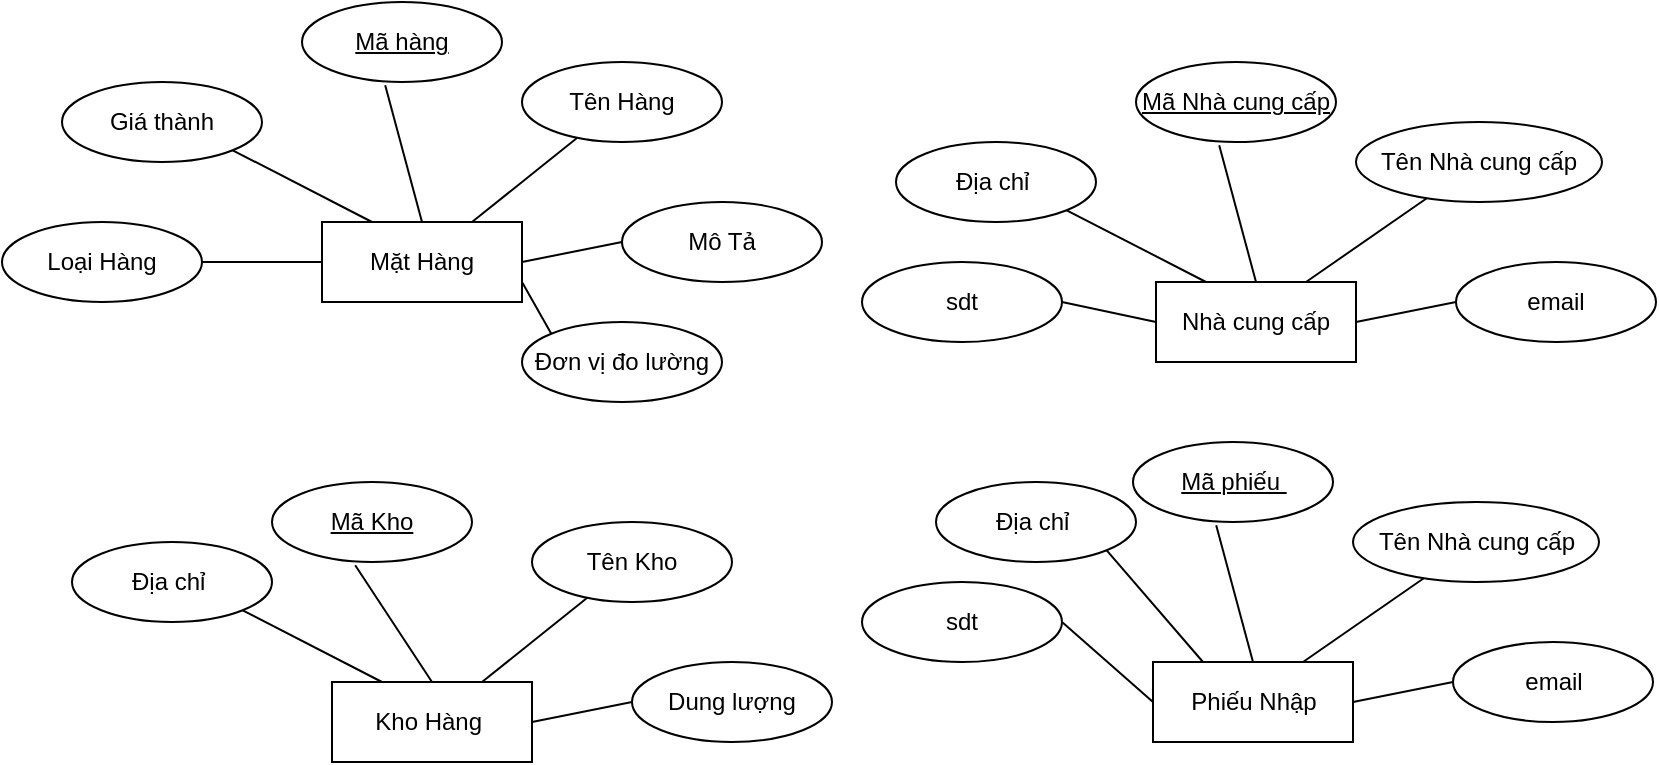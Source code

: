 <mxfile version="24.6.4" type="github">
  <diagram name="Trang-1" id="06NiPbeSpcmdZFb_LeKn">
    <mxGraphModel dx="1276" dy="508" grid="1" gridSize="10" guides="1" tooltips="1" connect="1" arrows="1" fold="1" page="1" pageScale="1" pageWidth="827" pageHeight="1169" math="0" shadow="0">
      <root>
        <mxCell id="0" />
        <mxCell id="1" parent="0" />
        <mxCell id="-ROXyZ5aeN6AtwtJs4if-1" value="Mặt Hàng" style="whiteSpace=wrap;html=1;align=center;" vertex="1" parent="1">
          <mxGeometry x="160" y="140" width="100" height="40" as="geometry" />
        </mxCell>
        <mxCell id="-ROXyZ5aeN6AtwtJs4if-3" value="" style="endArrow=none;html=1;rounded=0;exitX=0.75;exitY=0;exitDx=0;exitDy=0;" edge="1" parent="1" source="-ROXyZ5aeN6AtwtJs4if-1" target="-ROXyZ5aeN6AtwtJs4if-7">
          <mxGeometry relative="1" as="geometry">
            <mxPoint x="430" y="220" as="sourcePoint" />
            <mxPoint x="210" as="targetPoint" />
          </mxGeometry>
        </mxCell>
        <mxCell id="-ROXyZ5aeN6AtwtJs4if-7" value="Tên Hàng" style="ellipse;whiteSpace=wrap;html=1;align=center;" vertex="1" parent="1">
          <mxGeometry x="260" y="60" width="100" height="40" as="geometry" />
        </mxCell>
        <mxCell id="-ROXyZ5aeN6AtwtJs4if-8" value="Mã hàng" style="ellipse;whiteSpace=wrap;html=1;align=center;fontStyle=4;" vertex="1" parent="1">
          <mxGeometry x="150" y="30" width="100" height="40" as="geometry" />
        </mxCell>
        <mxCell id="-ROXyZ5aeN6AtwtJs4if-10" value="" style="endArrow=none;html=1;rounded=0;exitX=0.416;exitY=1.04;exitDx=0;exitDy=0;exitPerimeter=0;entryX=0.5;entryY=0;entryDx=0;entryDy=0;" edge="1" parent="1" source="-ROXyZ5aeN6AtwtJs4if-8" target="-ROXyZ5aeN6AtwtJs4if-1">
          <mxGeometry relative="1" as="geometry">
            <mxPoint x="430" y="220" as="sourcePoint" />
            <mxPoint x="590" y="220" as="targetPoint" />
          </mxGeometry>
        </mxCell>
        <mxCell id="-ROXyZ5aeN6AtwtJs4if-11" value="Mô Tả" style="ellipse;whiteSpace=wrap;html=1;align=center;" vertex="1" parent="1">
          <mxGeometry x="310" y="130" width="100" height="40" as="geometry" />
        </mxCell>
        <mxCell id="-ROXyZ5aeN6AtwtJs4if-12" value="" style="endArrow=none;html=1;rounded=0;exitX=1;exitY=0.5;exitDx=0;exitDy=0;entryX=0;entryY=0.5;entryDx=0;entryDy=0;" edge="1" parent="1" source="-ROXyZ5aeN6AtwtJs4if-1" target="-ROXyZ5aeN6AtwtJs4if-11">
          <mxGeometry relative="1" as="geometry">
            <mxPoint x="245" y="150" as="sourcePoint" />
            <mxPoint x="298" y="108" as="targetPoint" />
          </mxGeometry>
        </mxCell>
        <mxCell id="-ROXyZ5aeN6AtwtJs4if-13" value="Đơn vị đo lường" style="ellipse;whiteSpace=wrap;html=1;align=center;" vertex="1" parent="1">
          <mxGeometry x="260" y="190" width="100" height="40" as="geometry" />
        </mxCell>
        <mxCell id="-ROXyZ5aeN6AtwtJs4if-14" value="" style="endArrow=none;html=1;rounded=0;exitX=1;exitY=0.75;exitDx=0;exitDy=0;entryX=0;entryY=0;entryDx=0;entryDy=0;" edge="1" parent="1" source="-ROXyZ5aeN6AtwtJs4if-1" target="-ROXyZ5aeN6AtwtJs4if-13">
          <mxGeometry relative="1" as="geometry">
            <mxPoint x="270" y="170" as="sourcePoint" />
            <mxPoint x="320" y="160" as="targetPoint" />
          </mxGeometry>
        </mxCell>
        <mxCell id="-ROXyZ5aeN6AtwtJs4if-15" value="Giá thành" style="ellipse;whiteSpace=wrap;html=1;align=center;" vertex="1" parent="1">
          <mxGeometry x="30" y="70" width="100" height="40" as="geometry" />
        </mxCell>
        <mxCell id="-ROXyZ5aeN6AtwtJs4if-16" value="" style="endArrow=none;html=1;rounded=0;exitX=1;exitY=1;exitDx=0;exitDy=0;entryX=0.25;entryY=0;entryDx=0;entryDy=0;" edge="1" parent="1" source="-ROXyZ5aeN6AtwtJs4if-15" target="-ROXyZ5aeN6AtwtJs4if-1">
          <mxGeometry relative="1" as="geometry">
            <mxPoint x="202" y="82" as="sourcePoint" />
            <mxPoint x="220" y="150" as="targetPoint" />
          </mxGeometry>
        </mxCell>
        <mxCell id="-ROXyZ5aeN6AtwtJs4if-17" value="Loại Hàng" style="ellipse;whiteSpace=wrap;html=1;align=center;" vertex="1" parent="1">
          <mxGeometry y="140" width="100" height="40" as="geometry" />
        </mxCell>
        <mxCell id="-ROXyZ5aeN6AtwtJs4if-18" value="" style="endArrow=none;html=1;rounded=0;exitX=1;exitY=0.5;exitDx=0;exitDy=0;entryX=0;entryY=0.5;entryDx=0;entryDy=0;" edge="1" parent="1" source="-ROXyZ5aeN6AtwtJs4if-17" target="-ROXyZ5aeN6AtwtJs4if-1">
          <mxGeometry relative="1" as="geometry">
            <mxPoint x="125" y="114" as="sourcePoint" />
            <mxPoint x="195" y="150" as="targetPoint" />
          </mxGeometry>
        </mxCell>
        <mxCell id="-ROXyZ5aeN6AtwtJs4if-19" value="Kho Hàng&amp;nbsp;" style="whiteSpace=wrap;html=1;align=center;" vertex="1" parent="1">
          <mxGeometry x="165" y="370" width="100" height="40" as="geometry" />
        </mxCell>
        <mxCell id="-ROXyZ5aeN6AtwtJs4if-20" value="" style="endArrow=none;html=1;rounded=0;exitX=0.75;exitY=0;exitDx=0;exitDy=0;" edge="1" source="-ROXyZ5aeN6AtwtJs4if-19" target="-ROXyZ5aeN6AtwtJs4if-21" parent="1">
          <mxGeometry relative="1" as="geometry">
            <mxPoint x="435" y="450" as="sourcePoint" />
            <mxPoint x="215" y="230" as="targetPoint" />
          </mxGeometry>
        </mxCell>
        <mxCell id="-ROXyZ5aeN6AtwtJs4if-21" value="Tên Kho" style="ellipse;whiteSpace=wrap;html=1;align=center;" vertex="1" parent="1">
          <mxGeometry x="265" y="290" width="100" height="40" as="geometry" />
        </mxCell>
        <mxCell id="-ROXyZ5aeN6AtwtJs4if-22" value="Mã Kho" style="ellipse;whiteSpace=wrap;html=1;align=center;fontStyle=4;" vertex="1" parent="1">
          <mxGeometry x="135" y="270" width="100" height="40" as="geometry" />
        </mxCell>
        <mxCell id="-ROXyZ5aeN6AtwtJs4if-23" value="" style="endArrow=none;html=1;rounded=0;exitX=0.416;exitY=1.04;exitDx=0;exitDy=0;exitPerimeter=0;entryX=0.5;entryY=0;entryDx=0;entryDy=0;" edge="1" source="-ROXyZ5aeN6AtwtJs4if-22" target="-ROXyZ5aeN6AtwtJs4if-19" parent="1">
          <mxGeometry relative="1" as="geometry">
            <mxPoint x="435" y="450" as="sourcePoint" />
            <mxPoint x="595" y="450" as="targetPoint" />
          </mxGeometry>
        </mxCell>
        <mxCell id="-ROXyZ5aeN6AtwtJs4if-24" value="Dung lượng" style="ellipse;whiteSpace=wrap;html=1;align=center;" vertex="1" parent="1">
          <mxGeometry x="315" y="360" width="100" height="40" as="geometry" />
        </mxCell>
        <mxCell id="-ROXyZ5aeN6AtwtJs4if-25" value="" style="endArrow=none;html=1;rounded=0;exitX=1;exitY=0.5;exitDx=0;exitDy=0;entryX=0;entryY=0.5;entryDx=0;entryDy=0;" edge="1" source="-ROXyZ5aeN6AtwtJs4if-19" target="-ROXyZ5aeN6AtwtJs4if-24" parent="1">
          <mxGeometry relative="1" as="geometry">
            <mxPoint x="250" y="380" as="sourcePoint" />
            <mxPoint x="303" y="338" as="targetPoint" />
          </mxGeometry>
        </mxCell>
        <mxCell id="-ROXyZ5aeN6AtwtJs4if-28" value="Địa chỉ&amp;nbsp;" style="ellipse;whiteSpace=wrap;html=1;align=center;" vertex="1" parent="1">
          <mxGeometry x="35" y="300" width="100" height="40" as="geometry" />
        </mxCell>
        <mxCell id="-ROXyZ5aeN6AtwtJs4if-29" value="" style="endArrow=none;html=1;rounded=0;exitX=1;exitY=1;exitDx=0;exitDy=0;entryX=0.25;entryY=0;entryDx=0;entryDy=0;" edge="1" source="-ROXyZ5aeN6AtwtJs4if-28" target="-ROXyZ5aeN6AtwtJs4if-19" parent="1">
          <mxGeometry relative="1" as="geometry">
            <mxPoint x="207" y="312" as="sourcePoint" />
            <mxPoint x="225" y="380" as="targetPoint" />
          </mxGeometry>
        </mxCell>
        <mxCell id="-ROXyZ5aeN6AtwtJs4if-32" value="Nhà cung cấp" style="whiteSpace=wrap;html=1;align=center;" vertex="1" parent="1">
          <mxGeometry x="577" y="170" width="100" height="40" as="geometry" />
        </mxCell>
        <mxCell id="-ROXyZ5aeN6AtwtJs4if-33" value="" style="endArrow=none;html=1;rounded=0;exitX=0.75;exitY=0;exitDx=0;exitDy=0;" edge="1" source="-ROXyZ5aeN6AtwtJs4if-32" target="-ROXyZ5aeN6AtwtJs4if-34" parent="1">
          <mxGeometry relative="1" as="geometry">
            <mxPoint x="847" y="250" as="sourcePoint" />
            <mxPoint x="627" y="30" as="targetPoint" />
          </mxGeometry>
        </mxCell>
        <mxCell id="-ROXyZ5aeN6AtwtJs4if-34" value="Tên Nhà cung cấp" style="ellipse;whiteSpace=wrap;html=1;align=center;" vertex="1" parent="1">
          <mxGeometry x="677" y="90" width="123" height="40" as="geometry" />
        </mxCell>
        <mxCell id="-ROXyZ5aeN6AtwtJs4if-35" value="Mã Nhà cung cấp" style="ellipse;whiteSpace=wrap;html=1;align=center;fontStyle=4;" vertex="1" parent="1">
          <mxGeometry x="567" y="60" width="100" height="40" as="geometry" />
        </mxCell>
        <mxCell id="-ROXyZ5aeN6AtwtJs4if-36" value="" style="endArrow=none;html=1;rounded=0;exitX=0.416;exitY=1.04;exitDx=0;exitDy=0;exitPerimeter=0;entryX=0.5;entryY=0;entryDx=0;entryDy=0;" edge="1" source="-ROXyZ5aeN6AtwtJs4if-35" target="-ROXyZ5aeN6AtwtJs4if-32" parent="1">
          <mxGeometry relative="1" as="geometry">
            <mxPoint x="847" y="250" as="sourcePoint" />
            <mxPoint x="1007" y="250" as="targetPoint" />
          </mxGeometry>
        </mxCell>
        <mxCell id="-ROXyZ5aeN6AtwtJs4if-37" value="email" style="ellipse;whiteSpace=wrap;html=1;align=center;" vertex="1" parent="1">
          <mxGeometry x="727" y="160" width="100" height="40" as="geometry" />
        </mxCell>
        <mxCell id="-ROXyZ5aeN6AtwtJs4if-38" value="" style="endArrow=none;html=1;rounded=0;exitX=1;exitY=0.5;exitDx=0;exitDy=0;entryX=0;entryY=0.5;entryDx=0;entryDy=0;" edge="1" source="-ROXyZ5aeN6AtwtJs4if-32" target="-ROXyZ5aeN6AtwtJs4if-37" parent="1">
          <mxGeometry relative="1" as="geometry">
            <mxPoint x="662" y="180" as="sourcePoint" />
            <mxPoint x="715" y="138" as="targetPoint" />
          </mxGeometry>
        </mxCell>
        <mxCell id="-ROXyZ5aeN6AtwtJs4if-39" value="Địa chỉ&amp;nbsp;" style="ellipse;whiteSpace=wrap;html=1;align=center;" vertex="1" parent="1">
          <mxGeometry x="447" y="100" width="100" height="40" as="geometry" />
        </mxCell>
        <mxCell id="-ROXyZ5aeN6AtwtJs4if-40" value="" style="endArrow=none;html=1;rounded=0;exitX=1;exitY=1;exitDx=0;exitDy=0;entryX=0.25;entryY=0;entryDx=0;entryDy=0;" edge="1" source="-ROXyZ5aeN6AtwtJs4if-39" target="-ROXyZ5aeN6AtwtJs4if-32" parent="1">
          <mxGeometry relative="1" as="geometry">
            <mxPoint x="619" y="112" as="sourcePoint" />
            <mxPoint x="637" y="180" as="targetPoint" />
          </mxGeometry>
        </mxCell>
        <mxCell id="-ROXyZ5aeN6AtwtJs4if-41" value="sdt" style="ellipse;whiteSpace=wrap;html=1;align=center;" vertex="1" parent="1">
          <mxGeometry x="430" y="160" width="100" height="40" as="geometry" />
        </mxCell>
        <mxCell id="-ROXyZ5aeN6AtwtJs4if-42" value="" style="endArrow=none;html=1;rounded=0;exitX=1;exitY=0.5;exitDx=0;exitDy=0;entryX=0;entryY=0.5;entryDx=0;entryDy=0;" edge="1" parent="1" source="-ROXyZ5aeN6AtwtJs4if-41" target="-ROXyZ5aeN6AtwtJs4if-32">
          <mxGeometry relative="1" as="geometry">
            <mxPoint x="542" y="144" as="sourcePoint" />
            <mxPoint x="612" y="180" as="targetPoint" />
          </mxGeometry>
        </mxCell>
        <mxCell id="-ROXyZ5aeN6AtwtJs4if-43" value="Phiếu Nhập" style="whiteSpace=wrap;html=1;align=center;" vertex="1" parent="1">
          <mxGeometry x="575.5" y="360" width="100" height="40" as="geometry" />
        </mxCell>
        <mxCell id="-ROXyZ5aeN6AtwtJs4if-44" value="" style="endArrow=none;html=1;rounded=0;exitX=0.75;exitY=0;exitDx=0;exitDy=0;" edge="1" source="-ROXyZ5aeN6AtwtJs4if-43" target="-ROXyZ5aeN6AtwtJs4if-45" parent="1">
          <mxGeometry relative="1" as="geometry">
            <mxPoint x="845.5" y="440" as="sourcePoint" />
            <mxPoint x="625.5" y="220" as="targetPoint" />
          </mxGeometry>
        </mxCell>
        <mxCell id="-ROXyZ5aeN6AtwtJs4if-45" value="Tên Nhà cung cấp" style="ellipse;whiteSpace=wrap;html=1;align=center;" vertex="1" parent="1">
          <mxGeometry x="675.5" y="280" width="123" height="40" as="geometry" />
        </mxCell>
        <mxCell id="-ROXyZ5aeN6AtwtJs4if-46" value="Mã phiếu&amp;nbsp;" style="ellipse;whiteSpace=wrap;html=1;align=center;fontStyle=4;" vertex="1" parent="1">
          <mxGeometry x="565.5" y="250" width="100" height="40" as="geometry" />
        </mxCell>
        <mxCell id="-ROXyZ5aeN6AtwtJs4if-47" value="" style="endArrow=none;html=1;rounded=0;exitX=0.416;exitY=1.04;exitDx=0;exitDy=0;exitPerimeter=0;entryX=0.5;entryY=0;entryDx=0;entryDy=0;" edge="1" source="-ROXyZ5aeN6AtwtJs4if-46" target="-ROXyZ5aeN6AtwtJs4if-43" parent="1">
          <mxGeometry relative="1" as="geometry">
            <mxPoint x="845.5" y="440" as="sourcePoint" />
            <mxPoint x="1005.5" y="440" as="targetPoint" />
          </mxGeometry>
        </mxCell>
        <mxCell id="-ROXyZ5aeN6AtwtJs4if-48" value="email" style="ellipse;whiteSpace=wrap;html=1;align=center;" vertex="1" parent="1">
          <mxGeometry x="725.5" y="350" width="100" height="40" as="geometry" />
        </mxCell>
        <mxCell id="-ROXyZ5aeN6AtwtJs4if-49" value="" style="endArrow=none;html=1;rounded=0;exitX=1;exitY=0.5;exitDx=0;exitDy=0;entryX=0;entryY=0.5;entryDx=0;entryDy=0;" edge="1" source="-ROXyZ5aeN6AtwtJs4if-43" target="-ROXyZ5aeN6AtwtJs4if-48" parent="1">
          <mxGeometry relative="1" as="geometry">
            <mxPoint x="660.5" y="370" as="sourcePoint" />
            <mxPoint x="713.5" y="328" as="targetPoint" />
          </mxGeometry>
        </mxCell>
        <mxCell id="-ROXyZ5aeN6AtwtJs4if-50" value="Địa chỉ&amp;nbsp;" style="ellipse;whiteSpace=wrap;html=1;align=center;" vertex="1" parent="1">
          <mxGeometry x="467" y="270" width="100" height="40" as="geometry" />
        </mxCell>
        <mxCell id="-ROXyZ5aeN6AtwtJs4if-51" value="" style="endArrow=none;html=1;rounded=0;exitX=1;exitY=1;exitDx=0;exitDy=0;entryX=0.25;entryY=0;entryDx=0;entryDy=0;" edge="1" source="-ROXyZ5aeN6AtwtJs4if-50" target="-ROXyZ5aeN6AtwtJs4if-43" parent="1">
          <mxGeometry relative="1" as="geometry">
            <mxPoint x="617.5" y="302" as="sourcePoint" />
            <mxPoint x="635.5" y="370" as="targetPoint" />
          </mxGeometry>
        </mxCell>
        <mxCell id="-ROXyZ5aeN6AtwtJs4if-52" value="sdt" style="ellipse;whiteSpace=wrap;html=1;align=center;" vertex="1" parent="1">
          <mxGeometry x="430" y="320" width="100" height="40" as="geometry" />
        </mxCell>
        <mxCell id="-ROXyZ5aeN6AtwtJs4if-53" value="" style="endArrow=none;html=1;rounded=0;exitX=1;exitY=0.5;exitDx=0;exitDy=0;entryX=0;entryY=0.5;entryDx=0;entryDy=0;" edge="1" source="-ROXyZ5aeN6AtwtJs4if-52" target="-ROXyZ5aeN6AtwtJs4if-43" parent="1">
          <mxGeometry relative="1" as="geometry">
            <mxPoint x="540.5" y="334" as="sourcePoint" />
            <mxPoint x="610.5" y="370" as="targetPoint" />
          </mxGeometry>
        </mxCell>
      </root>
    </mxGraphModel>
  </diagram>
</mxfile>
